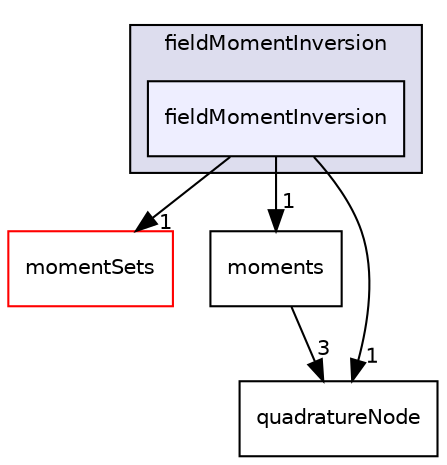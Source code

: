 digraph "fieldMomentInversion" {
  bgcolor=transparent;
  compound=true
  node [ fontsize="10", fontname="Helvetica"];
  edge [ labelfontsize="10", labelfontname="Helvetica"];
  subgraph clusterdir_db960164ea42c42a422c08f487d84e08 {
    graph [ bgcolor="#ddddee", pencolor="black", label="fieldMomentInversion" fontname="Helvetica", fontsize="10", URL="dir_db960164ea42c42a422c08f487d84e08.html"]
  dir_db2c61815207dc85e75ccbf467d61a07 [shape=box, label="fieldMomentInversion", style="filled", fillcolor="#eeeeff", pencolor="black", URL="dir_db2c61815207dc85e75ccbf467d61a07.html"];
  }
  dir_28a10e058b67f0d7e124cb3c5246e6cb [shape=box label="momentSets" color="red" URL="dir_28a10e058b67f0d7e124cb3c5246e6cb.html"];
  dir_17a6c3d0f5fde6543c26c10fa938ae5d [shape=box label="moments" URL="dir_17a6c3d0f5fde6543c26c10fa938ae5d.html"];
  dir_48cba3f3a1194fdbaf1cf859d335accc [shape=box label="quadratureNode" URL="dir_48cba3f3a1194fdbaf1cf859d335accc.html"];
  dir_db2c61815207dc85e75ccbf467d61a07->dir_28a10e058b67f0d7e124cb3c5246e6cb [headlabel="1", labeldistance=1.5 headhref="dir_000080_000136.html"];
  dir_db2c61815207dc85e75ccbf467d61a07->dir_17a6c3d0f5fde6543c26c10fa938ae5d [headlabel="1", labeldistance=1.5 headhref="dir_000080_000134.html"];
  dir_db2c61815207dc85e75ccbf467d61a07->dir_48cba3f3a1194fdbaf1cf859d335accc [headlabel="1", labeldistance=1.5 headhref="dir_000080_000183.html"];
  dir_17a6c3d0f5fde6543c26c10fa938ae5d->dir_48cba3f3a1194fdbaf1cf859d335accc [headlabel="3", labeldistance=1.5 headhref="dir_000134_000183.html"];
}
